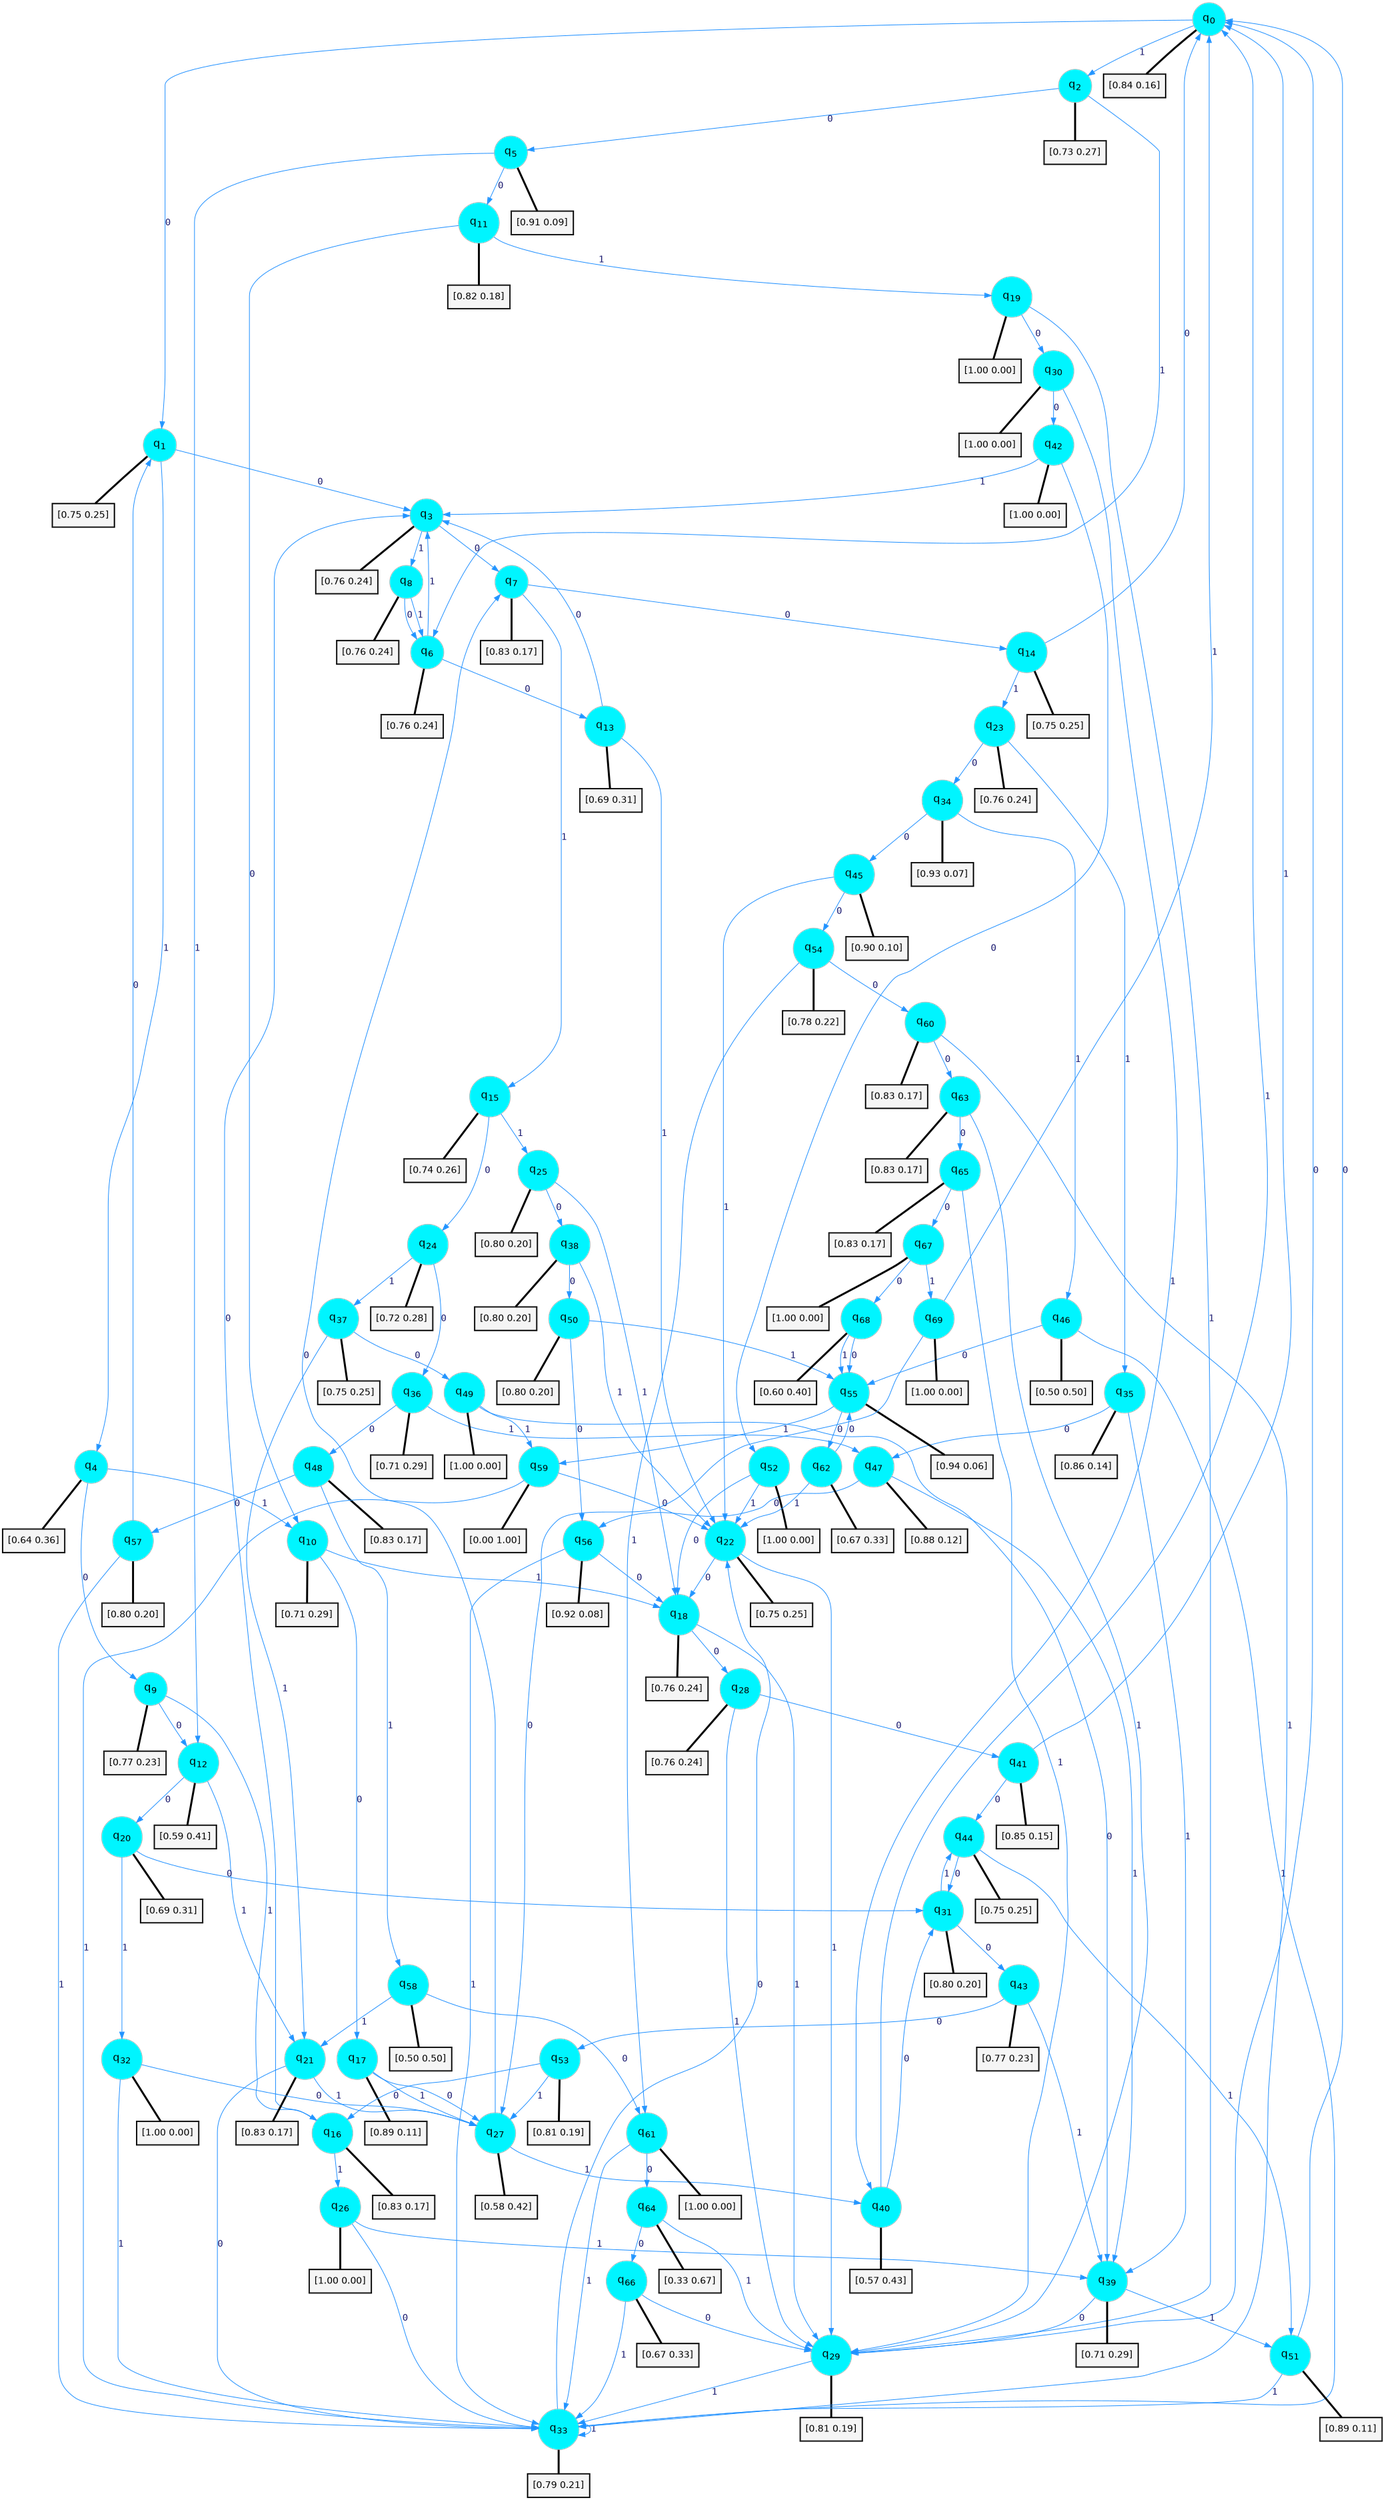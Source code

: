 digraph G {
graph [
bgcolor=transparent, dpi=300, rankdir=TD, size="40,25"];
node [
color=gray, fillcolor=turquoise1, fontcolor=black, fontname=Helvetica, fontsize=16, fontweight=bold, shape=circle, style=filled];
edge [
arrowsize=1, color=dodgerblue1, fontcolor=midnightblue, fontname=courier, fontweight=bold, penwidth=1, style=solid, weight=20];
0[label=<q<SUB>0</SUB>>];
1[label=<q<SUB>1</SUB>>];
2[label=<q<SUB>2</SUB>>];
3[label=<q<SUB>3</SUB>>];
4[label=<q<SUB>4</SUB>>];
5[label=<q<SUB>5</SUB>>];
6[label=<q<SUB>6</SUB>>];
7[label=<q<SUB>7</SUB>>];
8[label=<q<SUB>8</SUB>>];
9[label=<q<SUB>9</SUB>>];
10[label=<q<SUB>10</SUB>>];
11[label=<q<SUB>11</SUB>>];
12[label=<q<SUB>12</SUB>>];
13[label=<q<SUB>13</SUB>>];
14[label=<q<SUB>14</SUB>>];
15[label=<q<SUB>15</SUB>>];
16[label=<q<SUB>16</SUB>>];
17[label=<q<SUB>17</SUB>>];
18[label=<q<SUB>18</SUB>>];
19[label=<q<SUB>19</SUB>>];
20[label=<q<SUB>20</SUB>>];
21[label=<q<SUB>21</SUB>>];
22[label=<q<SUB>22</SUB>>];
23[label=<q<SUB>23</SUB>>];
24[label=<q<SUB>24</SUB>>];
25[label=<q<SUB>25</SUB>>];
26[label=<q<SUB>26</SUB>>];
27[label=<q<SUB>27</SUB>>];
28[label=<q<SUB>28</SUB>>];
29[label=<q<SUB>29</SUB>>];
30[label=<q<SUB>30</SUB>>];
31[label=<q<SUB>31</SUB>>];
32[label=<q<SUB>32</SUB>>];
33[label=<q<SUB>33</SUB>>];
34[label=<q<SUB>34</SUB>>];
35[label=<q<SUB>35</SUB>>];
36[label=<q<SUB>36</SUB>>];
37[label=<q<SUB>37</SUB>>];
38[label=<q<SUB>38</SUB>>];
39[label=<q<SUB>39</SUB>>];
40[label=<q<SUB>40</SUB>>];
41[label=<q<SUB>41</SUB>>];
42[label=<q<SUB>42</SUB>>];
43[label=<q<SUB>43</SUB>>];
44[label=<q<SUB>44</SUB>>];
45[label=<q<SUB>45</SUB>>];
46[label=<q<SUB>46</SUB>>];
47[label=<q<SUB>47</SUB>>];
48[label=<q<SUB>48</SUB>>];
49[label=<q<SUB>49</SUB>>];
50[label=<q<SUB>50</SUB>>];
51[label=<q<SUB>51</SUB>>];
52[label=<q<SUB>52</SUB>>];
53[label=<q<SUB>53</SUB>>];
54[label=<q<SUB>54</SUB>>];
55[label=<q<SUB>55</SUB>>];
56[label=<q<SUB>56</SUB>>];
57[label=<q<SUB>57</SUB>>];
58[label=<q<SUB>58</SUB>>];
59[label=<q<SUB>59</SUB>>];
60[label=<q<SUB>60</SUB>>];
61[label=<q<SUB>61</SUB>>];
62[label=<q<SUB>62</SUB>>];
63[label=<q<SUB>63</SUB>>];
64[label=<q<SUB>64</SUB>>];
65[label=<q<SUB>65</SUB>>];
66[label=<q<SUB>66</SUB>>];
67[label=<q<SUB>67</SUB>>];
68[label=<q<SUB>68</SUB>>];
69[label=<q<SUB>69</SUB>>];
70[label="[0.84 0.16]", shape=box,fontcolor=black, fontname=Helvetica, fontsize=14, penwidth=2, fillcolor=whitesmoke,color=black];
71[label="[0.75 0.25]", shape=box,fontcolor=black, fontname=Helvetica, fontsize=14, penwidth=2, fillcolor=whitesmoke,color=black];
72[label="[0.73 0.27]", shape=box,fontcolor=black, fontname=Helvetica, fontsize=14, penwidth=2, fillcolor=whitesmoke,color=black];
73[label="[0.76 0.24]", shape=box,fontcolor=black, fontname=Helvetica, fontsize=14, penwidth=2, fillcolor=whitesmoke,color=black];
74[label="[0.64 0.36]", shape=box,fontcolor=black, fontname=Helvetica, fontsize=14, penwidth=2, fillcolor=whitesmoke,color=black];
75[label="[0.91 0.09]", shape=box,fontcolor=black, fontname=Helvetica, fontsize=14, penwidth=2, fillcolor=whitesmoke,color=black];
76[label="[0.76 0.24]", shape=box,fontcolor=black, fontname=Helvetica, fontsize=14, penwidth=2, fillcolor=whitesmoke,color=black];
77[label="[0.83 0.17]", shape=box,fontcolor=black, fontname=Helvetica, fontsize=14, penwidth=2, fillcolor=whitesmoke,color=black];
78[label="[0.76 0.24]", shape=box,fontcolor=black, fontname=Helvetica, fontsize=14, penwidth=2, fillcolor=whitesmoke,color=black];
79[label="[0.77 0.23]", shape=box,fontcolor=black, fontname=Helvetica, fontsize=14, penwidth=2, fillcolor=whitesmoke,color=black];
80[label="[0.71 0.29]", shape=box,fontcolor=black, fontname=Helvetica, fontsize=14, penwidth=2, fillcolor=whitesmoke,color=black];
81[label="[0.82 0.18]", shape=box,fontcolor=black, fontname=Helvetica, fontsize=14, penwidth=2, fillcolor=whitesmoke,color=black];
82[label="[0.59 0.41]", shape=box,fontcolor=black, fontname=Helvetica, fontsize=14, penwidth=2, fillcolor=whitesmoke,color=black];
83[label="[0.69 0.31]", shape=box,fontcolor=black, fontname=Helvetica, fontsize=14, penwidth=2, fillcolor=whitesmoke,color=black];
84[label="[0.75 0.25]", shape=box,fontcolor=black, fontname=Helvetica, fontsize=14, penwidth=2, fillcolor=whitesmoke,color=black];
85[label="[0.74 0.26]", shape=box,fontcolor=black, fontname=Helvetica, fontsize=14, penwidth=2, fillcolor=whitesmoke,color=black];
86[label="[0.83 0.17]", shape=box,fontcolor=black, fontname=Helvetica, fontsize=14, penwidth=2, fillcolor=whitesmoke,color=black];
87[label="[0.89 0.11]", shape=box,fontcolor=black, fontname=Helvetica, fontsize=14, penwidth=2, fillcolor=whitesmoke,color=black];
88[label="[0.76 0.24]", shape=box,fontcolor=black, fontname=Helvetica, fontsize=14, penwidth=2, fillcolor=whitesmoke,color=black];
89[label="[1.00 0.00]", shape=box,fontcolor=black, fontname=Helvetica, fontsize=14, penwidth=2, fillcolor=whitesmoke,color=black];
90[label="[0.69 0.31]", shape=box,fontcolor=black, fontname=Helvetica, fontsize=14, penwidth=2, fillcolor=whitesmoke,color=black];
91[label="[0.83 0.17]", shape=box,fontcolor=black, fontname=Helvetica, fontsize=14, penwidth=2, fillcolor=whitesmoke,color=black];
92[label="[0.75 0.25]", shape=box,fontcolor=black, fontname=Helvetica, fontsize=14, penwidth=2, fillcolor=whitesmoke,color=black];
93[label="[0.76 0.24]", shape=box,fontcolor=black, fontname=Helvetica, fontsize=14, penwidth=2, fillcolor=whitesmoke,color=black];
94[label="[0.72 0.28]", shape=box,fontcolor=black, fontname=Helvetica, fontsize=14, penwidth=2, fillcolor=whitesmoke,color=black];
95[label="[0.80 0.20]", shape=box,fontcolor=black, fontname=Helvetica, fontsize=14, penwidth=2, fillcolor=whitesmoke,color=black];
96[label="[1.00 0.00]", shape=box,fontcolor=black, fontname=Helvetica, fontsize=14, penwidth=2, fillcolor=whitesmoke,color=black];
97[label="[0.58 0.42]", shape=box,fontcolor=black, fontname=Helvetica, fontsize=14, penwidth=2, fillcolor=whitesmoke,color=black];
98[label="[0.76 0.24]", shape=box,fontcolor=black, fontname=Helvetica, fontsize=14, penwidth=2, fillcolor=whitesmoke,color=black];
99[label="[0.81 0.19]", shape=box,fontcolor=black, fontname=Helvetica, fontsize=14, penwidth=2, fillcolor=whitesmoke,color=black];
100[label="[1.00 0.00]", shape=box,fontcolor=black, fontname=Helvetica, fontsize=14, penwidth=2, fillcolor=whitesmoke,color=black];
101[label="[0.80 0.20]", shape=box,fontcolor=black, fontname=Helvetica, fontsize=14, penwidth=2, fillcolor=whitesmoke,color=black];
102[label="[1.00 0.00]", shape=box,fontcolor=black, fontname=Helvetica, fontsize=14, penwidth=2, fillcolor=whitesmoke,color=black];
103[label="[0.79 0.21]", shape=box,fontcolor=black, fontname=Helvetica, fontsize=14, penwidth=2, fillcolor=whitesmoke,color=black];
104[label="[0.93 0.07]", shape=box,fontcolor=black, fontname=Helvetica, fontsize=14, penwidth=2, fillcolor=whitesmoke,color=black];
105[label="[0.86 0.14]", shape=box,fontcolor=black, fontname=Helvetica, fontsize=14, penwidth=2, fillcolor=whitesmoke,color=black];
106[label="[0.71 0.29]", shape=box,fontcolor=black, fontname=Helvetica, fontsize=14, penwidth=2, fillcolor=whitesmoke,color=black];
107[label="[0.75 0.25]", shape=box,fontcolor=black, fontname=Helvetica, fontsize=14, penwidth=2, fillcolor=whitesmoke,color=black];
108[label="[0.80 0.20]", shape=box,fontcolor=black, fontname=Helvetica, fontsize=14, penwidth=2, fillcolor=whitesmoke,color=black];
109[label="[0.71 0.29]", shape=box,fontcolor=black, fontname=Helvetica, fontsize=14, penwidth=2, fillcolor=whitesmoke,color=black];
110[label="[0.57 0.43]", shape=box,fontcolor=black, fontname=Helvetica, fontsize=14, penwidth=2, fillcolor=whitesmoke,color=black];
111[label="[0.85 0.15]", shape=box,fontcolor=black, fontname=Helvetica, fontsize=14, penwidth=2, fillcolor=whitesmoke,color=black];
112[label="[1.00 0.00]", shape=box,fontcolor=black, fontname=Helvetica, fontsize=14, penwidth=2, fillcolor=whitesmoke,color=black];
113[label="[0.77 0.23]", shape=box,fontcolor=black, fontname=Helvetica, fontsize=14, penwidth=2, fillcolor=whitesmoke,color=black];
114[label="[0.75 0.25]", shape=box,fontcolor=black, fontname=Helvetica, fontsize=14, penwidth=2, fillcolor=whitesmoke,color=black];
115[label="[0.90 0.10]", shape=box,fontcolor=black, fontname=Helvetica, fontsize=14, penwidth=2, fillcolor=whitesmoke,color=black];
116[label="[0.50 0.50]", shape=box,fontcolor=black, fontname=Helvetica, fontsize=14, penwidth=2, fillcolor=whitesmoke,color=black];
117[label="[0.88 0.12]", shape=box,fontcolor=black, fontname=Helvetica, fontsize=14, penwidth=2, fillcolor=whitesmoke,color=black];
118[label="[0.83 0.17]", shape=box,fontcolor=black, fontname=Helvetica, fontsize=14, penwidth=2, fillcolor=whitesmoke,color=black];
119[label="[1.00 0.00]", shape=box,fontcolor=black, fontname=Helvetica, fontsize=14, penwidth=2, fillcolor=whitesmoke,color=black];
120[label="[0.80 0.20]", shape=box,fontcolor=black, fontname=Helvetica, fontsize=14, penwidth=2, fillcolor=whitesmoke,color=black];
121[label="[0.89 0.11]", shape=box,fontcolor=black, fontname=Helvetica, fontsize=14, penwidth=2, fillcolor=whitesmoke,color=black];
122[label="[1.00 0.00]", shape=box,fontcolor=black, fontname=Helvetica, fontsize=14, penwidth=2, fillcolor=whitesmoke,color=black];
123[label="[0.81 0.19]", shape=box,fontcolor=black, fontname=Helvetica, fontsize=14, penwidth=2, fillcolor=whitesmoke,color=black];
124[label="[0.78 0.22]", shape=box,fontcolor=black, fontname=Helvetica, fontsize=14, penwidth=2, fillcolor=whitesmoke,color=black];
125[label="[0.94 0.06]", shape=box,fontcolor=black, fontname=Helvetica, fontsize=14, penwidth=2, fillcolor=whitesmoke,color=black];
126[label="[0.92 0.08]", shape=box,fontcolor=black, fontname=Helvetica, fontsize=14, penwidth=2, fillcolor=whitesmoke,color=black];
127[label="[0.80 0.20]", shape=box,fontcolor=black, fontname=Helvetica, fontsize=14, penwidth=2, fillcolor=whitesmoke,color=black];
128[label="[0.50 0.50]", shape=box,fontcolor=black, fontname=Helvetica, fontsize=14, penwidth=2, fillcolor=whitesmoke,color=black];
129[label="[0.00 1.00]", shape=box,fontcolor=black, fontname=Helvetica, fontsize=14, penwidth=2, fillcolor=whitesmoke,color=black];
130[label="[0.83 0.17]", shape=box,fontcolor=black, fontname=Helvetica, fontsize=14, penwidth=2, fillcolor=whitesmoke,color=black];
131[label="[1.00 0.00]", shape=box,fontcolor=black, fontname=Helvetica, fontsize=14, penwidth=2, fillcolor=whitesmoke,color=black];
132[label="[0.67 0.33]", shape=box,fontcolor=black, fontname=Helvetica, fontsize=14, penwidth=2, fillcolor=whitesmoke,color=black];
133[label="[0.83 0.17]", shape=box,fontcolor=black, fontname=Helvetica, fontsize=14, penwidth=2, fillcolor=whitesmoke,color=black];
134[label="[0.33 0.67]", shape=box,fontcolor=black, fontname=Helvetica, fontsize=14, penwidth=2, fillcolor=whitesmoke,color=black];
135[label="[0.83 0.17]", shape=box,fontcolor=black, fontname=Helvetica, fontsize=14, penwidth=2, fillcolor=whitesmoke,color=black];
136[label="[0.67 0.33]", shape=box,fontcolor=black, fontname=Helvetica, fontsize=14, penwidth=2, fillcolor=whitesmoke,color=black];
137[label="[1.00 0.00]", shape=box,fontcolor=black, fontname=Helvetica, fontsize=14, penwidth=2, fillcolor=whitesmoke,color=black];
138[label="[0.60 0.40]", shape=box,fontcolor=black, fontname=Helvetica, fontsize=14, penwidth=2, fillcolor=whitesmoke,color=black];
139[label="[1.00 0.00]", shape=box,fontcolor=black, fontname=Helvetica, fontsize=14, penwidth=2, fillcolor=whitesmoke,color=black];
0->1 [label=0];
0->2 [label=1];
0->70 [arrowhead=none, penwidth=3,color=black];
1->3 [label=0];
1->4 [label=1];
1->71 [arrowhead=none, penwidth=3,color=black];
2->5 [label=0];
2->6 [label=1];
2->72 [arrowhead=none, penwidth=3,color=black];
3->7 [label=0];
3->8 [label=1];
3->73 [arrowhead=none, penwidth=3,color=black];
4->9 [label=0];
4->10 [label=1];
4->74 [arrowhead=none, penwidth=3,color=black];
5->11 [label=0];
5->12 [label=1];
5->75 [arrowhead=none, penwidth=3,color=black];
6->13 [label=0];
6->3 [label=1];
6->76 [arrowhead=none, penwidth=3,color=black];
7->14 [label=0];
7->15 [label=1];
7->77 [arrowhead=none, penwidth=3,color=black];
8->6 [label=0];
8->6 [label=1];
8->78 [arrowhead=none, penwidth=3,color=black];
9->12 [label=0];
9->16 [label=1];
9->79 [arrowhead=none, penwidth=3,color=black];
10->17 [label=0];
10->18 [label=1];
10->80 [arrowhead=none, penwidth=3,color=black];
11->10 [label=0];
11->19 [label=1];
11->81 [arrowhead=none, penwidth=3,color=black];
12->20 [label=0];
12->21 [label=1];
12->82 [arrowhead=none, penwidth=3,color=black];
13->3 [label=0];
13->22 [label=1];
13->83 [arrowhead=none, penwidth=3,color=black];
14->0 [label=0];
14->23 [label=1];
14->84 [arrowhead=none, penwidth=3,color=black];
15->24 [label=0];
15->25 [label=1];
15->85 [arrowhead=none, penwidth=3,color=black];
16->3 [label=0];
16->26 [label=1];
16->86 [arrowhead=none, penwidth=3,color=black];
17->27 [label=0];
17->27 [label=1];
17->87 [arrowhead=none, penwidth=3,color=black];
18->28 [label=0];
18->29 [label=1];
18->88 [arrowhead=none, penwidth=3,color=black];
19->30 [label=0];
19->29 [label=1];
19->89 [arrowhead=none, penwidth=3,color=black];
20->31 [label=0];
20->32 [label=1];
20->90 [arrowhead=none, penwidth=3,color=black];
21->33 [label=0];
21->27 [label=1];
21->91 [arrowhead=none, penwidth=3,color=black];
22->18 [label=0];
22->29 [label=1];
22->92 [arrowhead=none, penwidth=3,color=black];
23->34 [label=0];
23->35 [label=1];
23->93 [arrowhead=none, penwidth=3,color=black];
24->36 [label=0];
24->37 [label=1];
24->94 [arrowhead=none, penwidth=3,color=black];
25->38 [label=0];
25->18 [label=1];
25->95 [arrowhead=none, penwidth=3,color=black];
26->33 [label=0];
26->39 [label=1];
26->96 [arrowhead=none, penwidth=3,color=black];
27->7 [label=0];
27->40 [label=1];
27->97 [arrowhead=none, penwidth=3,color=black];
28->41 [label=0];
28->29 [label=1];
28->98 [arrowhead=none, penwidth=3,color=black];
29->0 [label=0];
29->33 [label=1];
29->99 [arrowhead=none, penwidth=3,color=black];
30->42 [label=0];
30->40 [label=1];
30->100 [arrowhead=none, penwidth=3,color=black];
31->43 [label=0];
31->44 [label=1];
31->101 [arrowhead=none, penwidth=3,color=black];
32->27 [label=0];
32->33 [label=1];
32->102 [arrowhead=none, penwidth=3,color=black];
33->22 [label=0];
33->33 [label=1];
33->103 [arrowhead=none, penwidth=3,color=black];
34->45 [label=0];
34->46 [label=1];
34->104 [arrowhead=none, penwidth=3,color=black];
35->47 [label=0];
35->39 [label=1];
35->105 [arrowhead=none, penwidth=3,color=black];
36->48 [label=0];
36->47 [label=1];
36->106 [arrowhead=none, penwidth=3,color=black];
37->49 [label=0];
37->21 [label=1];
37->107 [arrowhead=none, penwidth=3,color=black];
38->50 [label=0];
38->22 [label=1];
38->108 [arrowhead=none, penwidth=3,color=black];
39->29 [label=0];
39->51 [label=1];
39->109 [arrowhead=none, penwidth=3,color=black];
40->31 [label=0];
40->0 [label=1];
40->110 [arrowhead=none, penwidth=3,color=black];
41->44 [label=0];
41->0 [label=1];
41->111 [arrowhead=none, penwidth=3,color=black];
42->52 [label=0];
42->3 [label=1];
42->112 [arrowhead=none, penwidth=3,color=black];
43->53 [label=0];
43->39 [label=1];
43->113 [arrowhead=none, penwidth=3,color=black];
44->31 [label=0];
44->51 [label=1];
44->114 [arrowhead=none, penwidth=3,color=black];
45->54 [label=0];
45->22 [label=1];
45->115 [arrowhead=none, penwidth=3,color=black];
46->55 [label=0];
46->33 [label=1];
46->116 [arrowhead=none, penwidth=3,color=black];
47->56 [label=0];
47->39 [label=1];
47->117 [arrowhead=none, penwidth=3,color=black];
48->57 [label=0];
48->58 [label=1];
48->118 [arrowhead=none, penwidth=3,color=black];
49->39 [label=0];
49->59 [label=1];
49->119 [arrowhead=none, penwidth=3,color=black];
50->56 [label=0];
50->55 [label=1];
50->120 [arrowhead=none, penwidth=3,color=black];
51->0 [label=0];
51->33 [label=1];
51->121 [arrowhead=none, penwidth=3,color=black];
52->18 [label=0];
52->22 [label=1];
52->122 [arrowhead=none, penwidth=3,color=black];
53->16 [label=0];
53->27 [label=1];
53->123 [arrowhead=none, penwidth=3,color=black];
54->60 [label=0];
54->61 [label=1];
54->124 [arrowhead=none, penwidth=3,color=black];
55->62 [label=0];
55->59 [label=1];
55->125 [arrowhead=none, penwidth=3,color=black];
56->18 [label=0];
56->33 [label=1];
56->126 [arrowhead=none, penwidth=3,color=black];
57->1 [label=0];
57->33 [label=1];
57->127 [arrowhead=none, penwidth=3,color=black];
58->61 [label=0];
58->21 [label=1];
58->128 [arrowhead=none, penwidth=3,color=black];
59->22 [label=0];
59->33 [label=1];
59->129 [arrowhead=none, penwidth=3,color=black];
60->63 [label=0];
60->33 [label=1];
60->130 [arrowhead=none, penwidth=3,color=black];
61->64 [label=0];
61->33 [label=1];
61->131 [arrowhead=none, penwidth=3,color=black];
62->55 [label=0];
62->22 [label=1];
62->132 [arrowhead=none, penwidth=3,color=black];
63->65 [label=0];
63->29 [label=1];
63->133 [arrowhead=none, penwidth=3,color=black];
64->66 [label=0];
64->29 [label=1];
64->134 [arrowhead=none, penwidth=3,color=black];
65->67 [label=0];
65->29 [label=1];
65->135 [arrowhead=none, penwidth=3,color=black];
66->29 [label=0];
66->33 [label=1];
66->136 [arrowhead=none, penwidth=3,color=black];
67->68 [label=0];
67->69 [label=1];
67->137 [arrowhead=none, penwidth=3,color=black];
68->55 [label=0];
68->55 [label=1];
68->138 [arrowhead=none, penwidth=3,color=black];
69->27 [label=0];
69->0 [label=1];
69->139 [arrowhead=none, penwidth=3,color=black];
}
